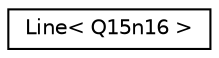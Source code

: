 digraph "Graphical Class Hierarchy"
{
  edge [fontname="Helvetica",fontsize="10",labelfontname="Helvetica",labelfontsize="10"];
  node [fontname="Helvetica",fontsize="10",shape=record];
  rankdir="LR";
  Node1 [label="Line\< Q15n16 \>",height=0.2,width=0.4,color="black", fillcolor="white", style="filled",URL="$class_line.html"];
}
